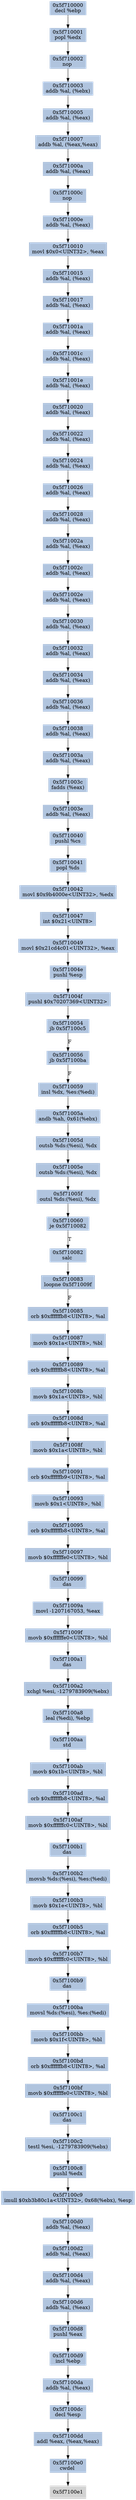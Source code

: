 digraph G {
node[shape=rectangle,style=filled,fillcolor=lightsteelblue,color=lightsteelblue]
bgcolor="transparent"
a0x5f710000decl_ebp[label="0x5f710000\ndecl %ebp"];
a0x5f710001popl_edx[label="0x5f710001\npopl %edx"];
a0x5f710002nop_[label="0x5f710002\nnop "];
a0x5f710003addb_al_ebx_[label="0x5f710003\naddb %al, (%ebx)"];
a0x5f710005addb_al_eax_[label="0x5f710005\naddb %al, (%eax)"];
a0x5f710007addb_al_eaxeax_[label="0x5f710007\naddb %al, (%eax,%eax)"];
a0x5f71000aaddb_al_eax_[label="0x5f71000a\naddb %al, (%eax)"];
a0x5f71000cnop_[label="0x5f71000c\nnop "];
a0x5f71000eaddb_al_eax_[label="0x5f71000e\naddb %al, (%eax)"];
a0x5f710010movl_0x0UINT32_eax[label="0x5f710010\nmovl $0x0<UINT32>, %eax"];
a0x5f710015addb_al_eax_[label="0x5f710015\naddb %al, (%eax)"];
a0x5f710017addb_al_eax_[label="0x5f710017\naddb %al, (%eax)"];
a0x5f71001aaddb_al_eax_[label="0x5f71001a\naddb %al, (%eax)"];
a0x5f71001caddb_al_eax_[label="0x5f71001c\naddb %al, (%eax)"];
a0x5f71001eaddb_al_eax_[label="0x5f71001e\naddb %al, (%eax)"];
a0x5f710020addb_al_eax_[label="0x5f710020\naddb %al, (%eax)"];
a0x5f710022addb_al_eax_[label="0x5f710022\naddb %al, (%eax)"];
a0x5f710024addb_al_eax_[label="0x5f710024\naddb %al, (%eax)"];
a0x5f710026addb_al_eax_[label="0x5f710026\naddb %al, (%eax)"];
a0x5f710028addb_al_eax_[label="0x5f710028\naddb %al, (%eax)"];
a0x5f71002aaddb_al_eax_[label="0x5f71002a\naddb %al, (%eax)"];
a0x5f71002caddb_al_eax_[label="0x5f71002c\naddb %al, (%eax)"];
a0x5f71002eaddb_al_eax_[label="0x5f71002e\naddb %al, (%eax)"];
a0x5f710030addb_al_eax_[label="0x5f710030\naddb %al, (%eax)"];
a0x5f710032addb_al_eax_[label="0x5f710032\naddb %al, (%eax)"];
a0x5f710034addb_al_eax_[label="0x5f710034\naddb %al, (%eax)"];
a0x5f710036addb_al_eax_[label="0x5f710036\naddb %al, (%eax)"];
a0x5f710038addb_al_eax_[label="0x5f710038\naddb %al, (%eax)"];
a0x5f71003aaddb_al_eax_[label="0x5f71003a\naddb %al, (%eax)"];
a0x5f71003cfadds_eax_[label="0x5f71003c\nfadds (%eax)"];
a0x5f71003eaddb_al_eax_[label="0x5f71003e\naddb %al, (%eax)"];
a0x5f710040pushl_cs[label="0x5f710040\npushl %cs"];
a0x5f710041popl_ds[label="0x5f710041\npopl %ds"];
a0x5f710042movl_0x9b4000eUINT32_edx[label="0x5f710042\nmovl $0x9b4000e<UINT32>, %edx"];
a0x5f710047int_0x21UINT8[label="0x5f710047\nint $0x21<UINT8>"];
a0x5f710049movl_0x21cd4c01UINT32_eax[label="0x5f710049\nmovl $0x21cd4c01<UINT32>, %eax"];
a0x5f71004epushl_esp[label="0x5f71004e\npushl %esp"];
a0x5f71004fpushl_0x70207369UINT32[label="0x5f71004f\npushl $0x70207369<UINT32>"];
a0x5f710054jb_0x5f7100c5[label="0x5f710054\njb 0x5f7100c5"];
a0x5f710056jb_0x5f7100ba[label="0x5f710056\njb 0x5f7100ba"];
a0x5f710059insl_dx_es_edi_[label="0x5f710059\ninsl %dx, %es:(%edi)"];
a0x5f71005aandb_ah_0x61ebx_[label="0x5f71005a\nandb %ah, 0x61(%ebx)"];
a0x5f71005doutsb_ds_esi__dx[label="0x5f71005d\noutsb %ds:(%esi), %dx"];
a0x5f71005eoutsb_ds_esi__dx[label="0x5f71005e\noutsb %ds:(%esi), %dx"];
a0x5f71005foutsl_ds_esi__dx[label="0x5f71005f\noutsl %ds:(%esi), %dx"];
a0x5f710060je_0x5f710082[label="0x5f710060\nje 0x5f710082"];
a0x5f710082salc_[label="0x5f710082\nsalc "];
a0x5f710083loopne_0x5f71009f[label="0x5f710083\nloopne 0x5f71009f"];
a0x5f710085orb_0xffffffb8UINT8_al[label="0x5f710085\norb $0xffffffb8<UINT8>, %al"];
a0x5f710087movb_0x1aUINT8_bl[label="0x5f710087\nmovb $0x1a<UINT8>, %bl"];
a0x5f710089orb_0xffffffb8UINT8_al[label="0x5f710089\norb $0xffffffb8<UINT8>, %al"];
a0x5f71008bmovb_0x1aUINT8_bl[label="0x5f71008b\nmovb $0x1a<UINT8>, %bl"];
a0x5f71008dorb_0xffffffb8UINT8_al[label="0x5f71008d\norb $0xffffffb8<UINT8>, %al"];
a0x5f71008fmovb_0x1aUINT8_bl[label="0x5f71008f\nmovb $0x1a<UINT8>, %bl"];
a0x5f710091orb_0xffffffb9UINT8_al[label="0x5f710091\norb $0xffffffb9<UINT8>, %al"];
a0x5f710093movb_0x1UINT8_bl[label="0x5f710093\nmovb $0x1<UINT8>, %bl"];
a0x5f710095orb_0xffffffb8UINT8_al[label="0x5f710095\norb $0xffffffb8<UINT8>, %al"];
a0x5f710097movb_0xffffffe0UINT8_bl[label="0x5f710097\nmovb $0xffffffe0<UINT8>, %bl"];
a0x5f710099das_[label="0x5f710099\ndas "];
a0x5f71009amovl__1207167053_eax[label="0x5f71009a\nmovl -1207167053, %eax"];
a0x5f71009fmovb_0xffffffe0UINT8_bl[label="0x5f71009f\nmovb $0xffffffe0<UINT8>, %bl"];
a0x5f7100a1das_[label="0x5f7100a1\ndas "];
a0x5f7100a2xchgl_esi__1279783909ebx_[label="0x5f7100a2\nxchgl %esi, -1279783909(%ebx)"];
a0x5f7100a8leal_edi__ebp[label="0x5f7100a8\nleal (%edi), %ebp"];
a0x5f7100aastd_[label="0x5f7100aa\nstd "];
a0x5f7100abmovb_0x1bUINT8_bl[label="0x5f7100ab\nmovb $0x1b<UINT8>, %bl"];
a0x5f7100adorb_0xffffffb8UINT8_al[label="0x5f7100ad\norb $0xffffffb8<UINT8>, %al"];
a0x5f7100afmovb_0xffffffc0UINT8_bl[label="0x5f7100af\nmovb $0xffffffc0<UINT8>, %bl"];
a0x5f7100b1das_[label="0x5f7100b1\ndas "];
a0x5f7100b2movsb_ds_esi__es_edi_[label="0x5f7100b2\nmovsb %ds:(%esi), %es:(%edi)"];
a0x5f7100b3movb_0x1eUINT8_bl[label="0x5f7100b3\nmovb $0x1e<UINT8>, %bl"];
a0x5f7100b5orb_0xffffffb8UINT8_al[label="0x5f7100b5\norb $0xffffffb8<UINT8>, %al"];
a0x5f7100b7movb_0xffffffc0UINT8_bl[label="0x5f7100b7\nmovb $0xffffffc0<UINT8>, %bl"];
a0x5f7100b9das_[label="0x5f7100b9\ndas "];
a0x5f7100bamovsl_ds_esi__es_edi_[label="0x5f7100ba\nmovsl %ds:(%esi), %es:(%edi)"];
a0x5f7100bbmovb_0x1fUINT8_bl[label="0x5f7100bb\nmovb $0x1f<UINT8>, %bl"];
a0x5f7100bdorb_0xffffffb8UINT8_al[label="0x5f7100bd\norb $0xffffffb8<UINT8>, %al"];
a0x5f7100bfmovb_0xffffffe0UINT8_bl[label="0x5f7100bf\nmovb $0xffffffe0<UINT8>, %bl"];
a0x5f7100c1das_[label="0x5f7100c1\ndas "];
a0x5f7100c2testl_esi__1279783909ebx_[label="0x5f7100c2\ntestl %esi, -1279783909(%ebx)"];
a0x5f7100c8pushl_edx[label="0x5f7100c8\npushl %edx"];
a0x5f7100c9imull_0xb3b80c1aUINT32_0x68ebx__esp[label="0x5f7100c9\nimull $0xb3b80c1a<UINT32>, 0x68(%ebx), %esp"];
a0x5f7100d0addb_al_eax_[label="0x5f7100d0\naddb %al, (%eax)"];
a0x5f7100d2addb_al_eax_[label="0x5f7100d2\naddb %al, (%eax)"];
a0x5f7100d4addb_al_eax_[label="0x5f7100d4\naddb %al, (%eax)"];
a0x5f7100d6addb_al_eax_[label="0x5f7100d6\naddb %al, (%eax)"];
a0x5f7100d8pushl_eax[label="0x5f7100d8\npushl %eax"];
a0x5f7100d9incl_ebp[label="0x5f7100d9\nincl %ebp"];
a0x5f7100daaddb_al_eax_[label="0x5f7100da\naddb %al, (%eax)"];
a0x5f7100dcdecl_esp[label="0x5f7100dc\ndecl %esp"];
a0x5f7100ddaddl_eax_eaxeax_[label="0x5f7100dd\naddl %eax, (%eax,%eax)"];
a0x5f7100e0cwdel_[label="0x5f7100e0\ncwdel "];
a0x5f7100e1[label="0x5f7100e1",color="lightgrey",fillcolor="lightgrey"];
a0x5f710000decl_ebp -> a0x5f710001popl_edx [color="#000000"];
a0x5f710001popl_edx -> a0x5f710002nop_ [color="#000000"];
a0x5f710002nop_ -> a0x5f710003addb_al_ebx_ [color="#000000"];
a0x5f710003addb_al_ebx_ -> a0x5f710005addb_al_eax_ [color="#000000"];
a0x5f710005addb_al_eax_ -> a0x5f710007addb_al_eaxeax_ [color="#000000"];
a0x5f710007addb_al_eaxeax_ -> a0x5f71000aaddb_al_eax_ [color="#000000"];
a0x5f71000aaddb_al_eax_ -> a0x5f71000cnop_ [color="#000000"];
a0x5f71000cnop_ -> a0x5f71000eaddb_al_eax_ [color="#000000"];
a0x5f71000eaddb_al_eax_ -> a0x5f710010movl_0x0UINT32_eax [color="#000000"];
a0x5f710010movl_0x0UINT32_eax -> a0x5f710015addb_al_eax_ [color="#000000"];
a0x5f710015addb_al_eax_ -> a0x5f710017addb_al_eax_ [color="#000000"];
a0x5f710017addb_al_eax_ -> a0x5f71001aaddb_al_eax_ [color="#000000"];
a0x5f71001aaddb_al_eax_ -> a0x5f71001caddb_al_eax_ [color="#000000"];
a0x5f71001caddb_al_eax_ -> a0x5f71001eaddb_al_eax_ [color="#000000"];
a0x5f71001eaddb_al_eax_ -> a0x5f710020addb_al_eax_ [color="#000000"];
a0x5f710020addb_al_eax_ -> a0x5f710022addb_al_eax_ [color="#000000"];
a0x5f710022addb_al_eax_ -> a0x5f710024addb_al_eax_ [color="#000000"];
a0x5f710024addb_al_eax_ -> a0x5f710026addb_al_eax_ [color="#000000"];
a0x5f710026addb_al_eax_ -> a0x5f710028addb_al_eax_ [color="#000000"];
a0x5f710028addb_al_eax_ -> a0x5f71002aaddb_al_eax_ [color="#000000"];
a0x5f71002aaddb_al_eax_ -> a0x5f71002caddb_al_eax_ [color="#000000"];
a0x5f71002caddb_al_eax_ -> a0x5f71002eaddb_al_eax_ [color="#000000"];
a0x5f71002eaddb_al_eax_ -> a0x5f710030addb_al_eax_ [color="#000000"];
a0x5f710030addb_al_eax_ -> a0x5f710032addb_al_eax_ [color="#000000"];
a0x5f710032addb_al_eax_ -> a0x5f710034addb_al_eax_ [color="#000000"];
a0x5f710034addb_al_eax_ -> a0x5f710036addb_al_eax_ [color="#000000"];
a0x5f710036addb_al_eax_ -> a0x5f710038addb_al_eax_ [color="#000000"];
a0x5f710038addb_al_eax_ -> a0x5f71003aaddb_al_eax_ [color="#000000"];
a0x5f71003aaddb_al_eax_ -> a0x5f71003cfadds_eax_ [color="#000000"];
a0x5f71003cfadds_eax_ -> a0x5f71003eaddb_al_eax_ [color="#000000"];
a0x5f71003eaddb_al_eax_ -> a0x5f710040pushl_cs [color="#000000"];
a0x5f710040pushl_cs -> a0x5f710041popl_ds [color="#000000"];
a0x5f710041popl_ds -> a0x5f710042movl_0x9b4000eUINT32_edx [color="#000000"];
a0x5f710042movl_0x9b4000eUINT32_edx -> a0x5f710047int_0x21UINT8 [color="#000000"];
a0x5f710047int_0x21UINT8 -> a0x5f710049movl_0x21cd4c01UINT32_eax [color="#000000"];
a0x5f710049movl_0x21cd4c01UINT32_eax -> a0x5f71004epushl_esp [color="#000000"];
a0x5f71004epushl_esp -> a0x5f71004fpushl_0x70207369UINT32 [color="#000000"];
a0x5f71004fpushl_0x70207369UINT32 -> a0x5f710054jb_0x5f7100c5 [color="#000000"];
a0x5f710054jb_0x5f7100c5 -> a0x5f710056jb_0x5f7100ba [color="#000000",label="F"];
a0x5f710056jb_0x5f7100ba -> a0x5f710059insl_dx_es_edi_ [color="#000000",label="F"];
a0x5f710059insl_dx_es_edi_ -> a0x5f71005aandb_ah_0x61ebx_ [color="#000000"];
a0x5f71005aandb_ah_0x61ebx_ -> a0x5f71005doutsb_ds_esi__dx [color="#000000"];
a0x5f71005doutsb_ds_esi__dx -> a0x5f71005eoutsb_ds_esi__dx [color="#000000"];
a0x5f71005eoutsb_ds_esi__dx -> a0x5f71005foutsl_ds_esi__dx [color="#000000"];
a0x5f71005foutsl_ds_esi__dx -> a0x5f710060je_0x5f710082 [color="#000000"];
a0x5f710060je_0x5f710082 -> a0x5f710082salc_ [color="#000000",label="T"];
a0x5f710082salc_ -> a0x5f710083loopne_0x5f71009f [color="#000000"];
a0x5f710083loopne_0x5f71009f -> a0x5f710085orb_0xffffffb8UINT8_al [color="#000000",label="F"];
a0x5f710085orb_0xffffffb8UINT8_al -> a0x5f710087movb_0x1aUINT8_bl [color="#000000"];
a0x5f710087movb_0x1aUINT8_bl -> a0x5f710089orb_0xffffffb8UINT8_al [color="#000000"];
a0x5f710089orb_0xffffffb8UINT8_al -> a0x5f71008bmovb_0x1aUINT8_bl [color="#000000"];
a0x5f71008bmovb_0x1aUINT8_bl -> a0x5f71008dorb_0xffffffb8UINT8_al [color="#000000"];
a0x5f71008dorb_0xffffffb8UINT8_al -> a0x5f71008fmovb_0x1aUINT8_bl [color="#000000"];
a0x5f71008fmovb_0x1aUINT8_bl -> a0x5f710091orb_0xffffffb9UINT8_al [color="#000000"];
a0x5f710091orb_0xffffffb9UINT8_al -> a0x5f710093movb_0x1UINT8_bl [color="#000000"];
a0x5f710093movb_0x1UINT8_bl -> a0x5f710095orb_0xffffffb8UINT8_al [color="#000000"];
a0x5f710095orb_0xffffffb8UINT8_al -> a0x5f710097movb_0xffffffe0UINT8_bl [color="#000000"];
a0x5f710097movb_0xffffffe0UINT8_bl -> a0x5f710099das_ [color="#000000"];
a0x5f710099das_ -> a0x5f71009amovl__1207167053_eax [color="#000000"];
a0x5f71009amovl__1207167053_eax -> a0x5f71009fmovb_0xffffffe0UINT8_bl [color="#000000"];
a0x5f71009fmovb_0xffffffe0UINT8_bl -> a0x5f7100a1das_ [color="#000000"];
a0x5f7100a1das_ -> a0x5f7100a2xchgl_esi__1279783909ebx_ [color="#000000"];
a0x5f7100a2xchgl_esi__1279783909ebx_ -> a0x5f7100a8leal_edi__ebp [color="#000000"];
a0x5f7100a8leal_edi__ebp -> a0x5f7100aastd_ [color="#000000"];
a0x5f7100aastd_ -> a0x5f7100abmovb_0x1bUINT8_bl [color="#000000"];
a0x5f7100abmovb_0x1bUINT8_bl -> a0x5f7100adorb_0xffffffb8UINT8_al [color="#000000"];
a0x5f7100adorb_0xffffffb8UINT8_al -> a0x5f7100afmovb_0xffffffc0UINT8_bl [color="#000000"];
a0x5f7100afmovb_0xffffffc0UINT8_bl -> a0x5f7100b1das_ [color="#000000"];
a0x5f7100b1das_ -> a0x5f7100b2movsb_ds_esi__es_edi_ [color="#000000"];
a0x5f7100b2movsb_ds_esi__es_edi_ -> a0x5f7100b3movb_0x1eUINT8_bl [color="#000000"];
a0x5f7100b3movb_0x1eUINT8_bl -> a0x5f7100b5orb_0xffffffb8UINT8_al [color="#000000"];
a0x5f7100b5orb_0xffffffb8UINT8_al -> a0x5f7100b7movb_0xffffffc0UINT8_bl [color="#000000"];
a0x5f7100b7movb_0xffffffc0UINT8_bl -> a0x5f7100b9das_ [color="#000000"];
a0x5f7100b9das_ -> a0x5f7100bamovsl_ds_esi__es_edi_ [color="#000000"];
a0x5f7100bamovsl_ds_esi__es_edi_ -> a0x5f7100bbmovb_0x1fUINT8_bl [color="#000000"];
a0x5f7100bbmovb_0x1fUINT8_bl -> a0x5f7100bdorb_0xffffffb8UINT8_al [color="#000000"];
a0x5f7100bdorb_0xffffffb8UINT8_al -> a0x5f7100bfmovb_0xffffffe0UINT8_bl [color="#000000"];
a0x5f7100bfmovb_0xffffffe0UINT8_bl -> a0x5f7100c1das_ [color="#000000"];
a0x5f7100c1das_ -> a0x5f7100c2testl_esi__1279783909ebx_ [color="#000000"];
a0x5f7100c2testl_esi__1279783909ebx_ -> a0x5f7100c8pushl_edx [color="#000000"];
a0x5f7100c8pushl_edx -> a0x5f7100c9imull_0xb3b80c1aUINT32_0x68ebx__esp [color="#000000"];
a0x5f7100c9imull_0xb3b80c1aUINT32_0x68ebx__esp -> a0x5f7100d0addb_al_eax_ [color="#000000"];
a0x5f7100d0addb_al_eax_ -> a0x5f7100d2addb_al_eax_ [color="#000000"];
a0x5f7100d2addb_al_eax_ -> a0x5f7100d4addb_al_eax_ [color="#000000"];
a0x5f7100d4addb_al_eax_ -> a0x5f7100d6addb_al_eax_ [color="#000000"];
a0x5f7100d6addb_al_eax_ -> a0x5f7100d8pushl_eax [color="#000000"];
a0x5f7100d8pushl_eax -> a0x5f7100d9incl_ebp [color="#000000"];
a0x5f7100d9incl_ebp -> a0x5f7100daaddb_al_eax_ [color="#000000"];
a0x5f7100daaddb_al_eax_ -> a0x5f7100dcdecl_esp [color="#000000"];
a0x5f7100dcdecl_esp -> a0x5f7100ddaddl_eax_eaxeax_ [color="#000000"];
a0x5f7100ddaddl_eax_eaxeax_ -> a0x5f7100e0cwdel_ [color="#000000"];
a0x5f7100e0cwdel_ -> a0x5f7100e1 [color="#000000"];
}
